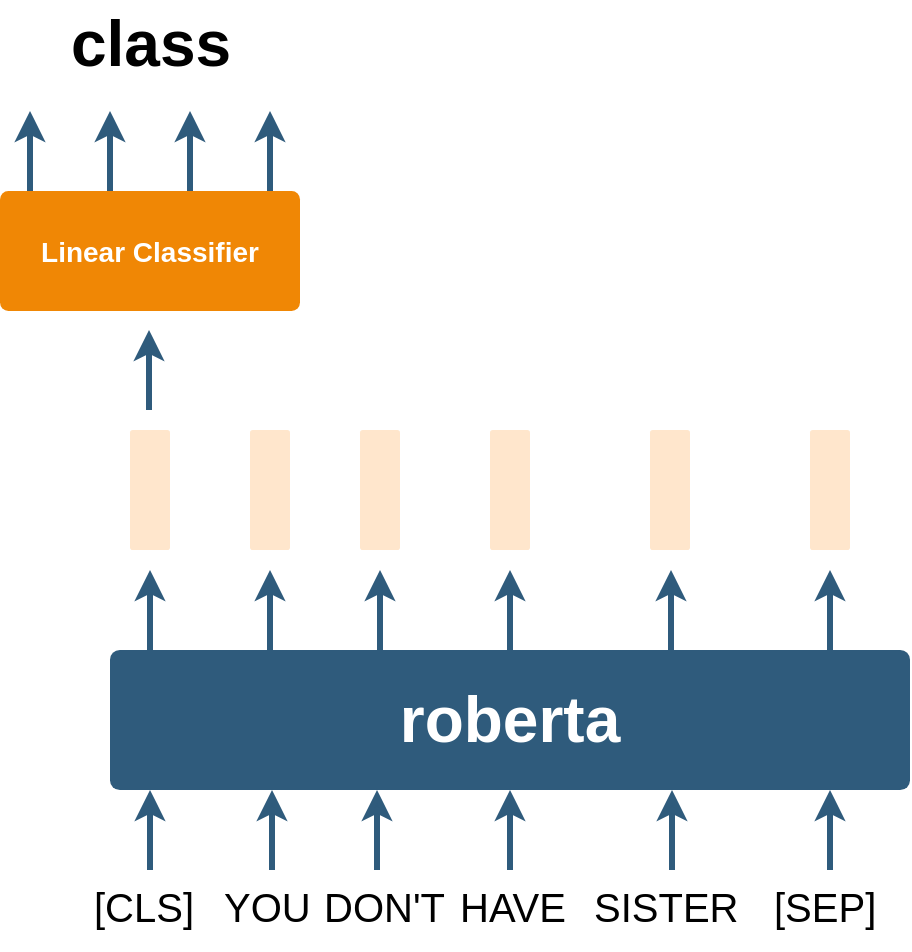 <mxfile version="12.0.3" type="device" pages="1"><diagram id="6a731a19-8d31-9384-78a2-239565b7b9f0" name="Page-1"><mxGraphModel dx="805" dy="399" grid="1" gridSize="10" guides="1" tooltips="1" connect="1" arrows="1" fold="1" page="1" pageScale="1" pageWidth="1169" pageHeight="827" background="#ffffff" math="0" shadow="0"><root><mxCell id="0"/><mxCell id="1" parent="0"/><mxCell id="1749" value="&lt;span style=&quot;font-size: 32px&quot;&gt;roberta&lt;/span&gt;" style="rounded=1;whiteSpace=wrap;html=1;shadow=0;labelBackgroundColor=none;strokeColor=none;strokeWidth=3;fillColor=#2F5B7C;fontFamily=Helvetica;fontSize=16;fontColor=#FFFFFF;align=center;fontStyle=1;spacing=5;arcSize=7;perimeterSpacing=2;" parent="1" vertex="1"><mxGeometry x="360" y="370" width="400" height="70" as="geometry"/></mxCell><mxCell id="1764" value="Linear Classifier" style="rounded=1;whiteSpace=wrap;html=1;shadow=0;labelBackgroundColor=none;strokeColor=none;strokeWidth=3;fillColor=#F08705;fontFamily=Helvetica;fontSize=14;fontColor=#FFFFFF;align=center;spacing=5;fontStyle=1;arcSize=7;perimeterSpacing=2;" parent="1" vertex="1"><mxGeometry x="305" y="140.5" width="150" height="60" as="geometry"/></mxCell><mxCell id="VojcA9DtmpKkevzZSwcA-1779" value="&lt;font style=&quot;font-size: 20px&quot;&gt;[CLS]&lt;/font&gt;" style="text;html=1;" vertex="1" parent="1"><mxGeometry x="350" y="480" width="60" height="40" as="geometry"/></mxCell><mxCell id="VojcA9DtmpKkevzZSwcA-1783" value="&lt;font style=&quot;font-size: 20px&quot;&gt;YOU&lt;/font&gt;" style="text;html=1;" vertex="1" parent="1"><mxGeometry x="415" y="480" width="50" height="40" as="geometry"/></mxCell><mxCell id="VojcA9DtmpKkevzZSwcA-1784" value="&lt;font style=&quot;font-size: 20px&quot;&gt;DON'T&lt;/font&gt;" style="text;html=1;" vertex="1" parent="1"><mxGeometry x="465" y="480" width="70" height="40" as="geometry"/></mxCell><mxCell id="VojcA9DtmpKkevzZSwcA-1785" value="&lt;font style=&quot;font-size: 20px&quot;&gt;HAVE&lt;/font&gt;" style="text;html=1;" vertex="1" parent="1"><mxGeometry x="532.5" y="480" width="55" height="40" as="geometry"/></mxCell><mxCell id="VojcA9DtmpKkevzZSwcA-1789" value="" style="edgeStyle=none;rounded=0;jumpStyle=none;html=1;shadow=0;labelBackgroundColor=none;startArrow=none;startFill=0;endArrow=classic;endFill=1;jettySize=auto;orthogonalLoop=1;strokeColor=#2F5B7C;strokeWidth=3;fontFamily=Helvetica;fontSize=16;fontColor=#23445D;spacing=5;" edge="1" parent="1"><mxGeometry relative="1" as="geometry"><mxPoint x="380" y="469" as="sourcePoint"/><mxPoint x="380" y="440" as="targetPoint"/><Array as="points"><mxPoint x="380" y="480"/><mxPoint x="380" y="469"/></Array></mxGeometry></mxCell><mxCell id="VojcA9DtmpKkevzZSwcA-1792" value="" style="edgeStyle=none;rounded=0;jumpStyle=none;html=1;shadow=0;labelBackgroundColor=none;startArrow=none;startFill=0;endArrow=classic;endFill=1;jettySize=auto;orthogonalLoop=1;strokeColor=#2F5B7C;strokeWidth=3;fontFamily=Helvetica;fontSize=16;fontColor=#23445D;spacing=5;" edge="1" parent="1"><mxGeometry relative="1" as="geometry"><mxPoint x="441" y="469" as="sourcePoint"/><mxPoint x="441" y="440" as="targetPoint"/><Array as="points"><mxPoint x="441" y="480"/><mxPoint x="441" y="469"/></Array></mxGeometry></mxCell><mxCell id="VojcA9DtmpKkevzZSwcA-1793" value="" style="edgeStyle=none;rounded=0;jumpStyle=none;html=1;shadow=0;labelBackgroundColor=none;startArrow=none;startFill=0;endArrow=classic;endFill=1;jettySize=auto;orthogonalLoop=1;strokeColor=#2F5B7C;strokeWidth=3;fontFamily=Helvetica;fontSize=16;fontColor=#23445D;spacing=5;" edge="1" parent="1"><mxGeometry relative="1" as="geometry"><mxPoint x="493.5" y="469" as="sourcePoint"/><mxPoint x="493.5" y="440" as="targetPoint"/><Array as="points"><mxPoint x="493.5" y="480"/><mxPoint x="493.5" y="469"/></Array></mxGeometry></mxCell><mxCell id="VojcA9DtmpKkevzZSwcA-1794" value="" style="edgeStyle=none;rounded=0;jumpStyle=none;html=1;shadow=0;labelBackgroundColor=none;startArrow=none;startFill=0;endArrow=classic;endFill=1;jettySize=auto;orthogonalLoop=1;strokeColor=#2F5B7C;strokeWidth=3;fontFamily=Helvetica;fontSize=16;fontColor=#23445D;spacing=5;" edge="1" parent="1"><mxGeometry relative="1" as="geometry"><mxPoint x="560" y="469" as="sourcePoint"/><mxPoint x="560" y="440" as="targetPoint"/><Array as="points"><mxPoint x="560" y="480"/><mxPoint x="560" y="469"/></Array></mxGeometry></mxCell><mxCell id="VojcA9DtmpKkevzZSwcA-1795" value="" style="edgeStyle=none;rounded=0;jumpStyle=none;html=1;shadow=0;labelBackgroundColor=none;startArrow=none;startFill=0;endArrow=classic;endFill=1;jettySize=auto;orthogonalLoop=1;strokeColor=#2F5B7C;strokeWidth=3;fontFamily=Helvetica;fontSize=16;fontColor=#23445D;spacing=5;" edge="1" parent="1"><mxGeometry relative="1" as="geometry"><mxPoint x="641" y="469" as="sourcePoint"/><mxPoint x="641" y="440" as="targetPoint"/><Array as="points"><mxPoint x="641" y="480"/><mxPoint x="641" y="469"/></Array></mxGeometry></mxCell><mxCell id="VojcA9DtmpKkevzZSwcA-1797" value="" style="edgeStyle=none;rounded=0;jumpStyle=none;html=1;shadow=0;labelBackgroundColor=none;startArrow=none;startFill=0;endArrow=classic;endFill=1;jettySize=auto;orthogonalLoop=1;strokeColor=#2F5B7C;strokeWidth=3;fontFamily=Helvetica;fontSize=16;fontColor=#23445D;spacing=5;" edge="1" parent="1"><mxGeometry relative="1" as="geometry"><mxPoint x="720" y="469" as="sourcePoint"/><mxPoint x="720" y="440" as="targetPoint"/><Array as="points"><mxPoint x="720" y="480"/><mxPoint x="720" y="469"/></Array></mxGeometry></mxCell><mxCell id="VojcA9DtmpKkevzZSwcA-1798" value="" style="rounded=1;whiteSpace=wrap;html=1;shadow=0;labelBackgroundColor=none;strokeWidth=3;fontFamily=Helvetica;fontSize=14;align=center;spacing=5;arcSize=7;perimeterSpacing=2;fillColor=#ffe6cc;strokeColor=none;" vertex="1" parent="1"><mxGeometry x="370" y="260" width="20" height="60" as="geometry"/></mxCell><mxCell id="VojcA9DtmpKkevzZSwcA-1799" value="" style="edgeStyle=none;rounded=0;jumpStyle=none;html=1;shadow=0;labelBackgroundColor=none;startArrow=none;startFill=0;endArrow=classic;endFill=1;jettySize=auto;orthogonalLoop=1;strokeColor=#2F5B7C;strokeWidth=3;fontFamily=Helvetica;fontSize=16;fontColor=#23445D;spacing=5;" edge="1" parent="1"><mxGeometry relative="1" as="geometry"><mxPoint x="380" y="359.0" as="sourcePoint"/><mxPoint x="380" y="330" as="targetPoint"/><Array as="points"><mxPoint x="380" y="370"/><mxPoint x="380" y="359"/></Array></mxGeometry></mxCell><mxCell id="VojcA9DtmpKkevzZSwcA-1800" value="" style="edgeStyle=none;rounded=0;jumpStyle=none;html=1;shadow=0;labelBackgroundColor=none;startArrow=none;startFill=0;endArrow=classic;endFill=1;jettySize=auto;orthogonalLoop=1;strokeColor=#2F5B7C;strokeWidth=3;fontFamily=Helvetica;fontSize=16;fontColor=#23445D;spacing=5;" edge="1" parent="1"><mxGeometry relative="1" as="geometry"><mxPoint x="440" y="359.0" as="sourcePoint"/><mxPoint x="440" y="330" as="targetPoint"/><Array as="points"><mxPoint x="440" y="370"/><mxPoint x="440" y="359"/></Array></mxGeometry></mxCell><mxCell id="VojcA9DtmpKkevzZSwcA-1801" value="" style="edgeStyle=none;rounded=0;jumpStyle=none;html=1;shadow=0;labelBackgroundColor=none;startArrow=none;startFill=0;endArrow=classic;endFill=1;jettySize=auto;orthogonalLoop=1;strokeColor=#2F5B7C;strokeWidth=3;fontFamily=Helvetica;fontSize=16;fontColor=#23445D;spacing=5;" edge="1" parent="1"><mxGeometry relative="1" as="geometry"><mxPoint x="495" y="359.0" as="sourcePoint"/><mxPoint x="495" y="330" as="targetPoint"/><Array as="points"><mxPoint x="495" y="370"/><mxPoint x="495" y="359"/></Array></mxGeometry></mxCell><mxCell id="VojcA9DtmpKkevzZSwcA-1802" value="" style="edgeStyle=none;rounded=0;jumpStyle=none;html=1;shadow=0;labelBackgroundColor=none;startArrow=none;startFill=0;endArrow=classic;endFill=1;jettySize=auto;orthogonalLoop=1;strokeColor=#2F5B7C;strokeWidth=3;fontFamily=Helvetica;fontSize=16;fontColor=#23445D;spacing=5;" edge="1" parent="1"><mxGeometry relative="1" as="geometry"><mxPoint x="560" y="359.0" as="sourcePoint"/><mxPoint x="560" y="330" as="targetPoint"/><Array as="points"><mxPoint x="560" y="370"/><mxPoint x="560" y="359"/></Array></mxGeometry></mxCell><mxCell id="VojcA9DtmpKkevzZSwcA-1803" value="" style="edgeStyle=none;rounded=0;jumpStyle=none;html=1;shadow=0;labelBackgroundColor=none;startArrow=none;startFill=0;endArrow=classic;endFill=1;jettySize=auto;orthogonalLoop=1;strokeColor=#2F5B7C;strokeWidth=3;fontFamily=Helvetica;fontSize=16;fontColor=#23445D;spacing=5;" edge="1" parent="1"><mxGeometry relative="1" as="geometry"><mxPoint x="640.5" y="359.0" as="sourcePoint"/><mxPoint x="640.5" y="330" as="targetPoint"/><Array as="points"><mxPoint x="640.5" y="370"/><mxPoint x="640.5" y="359"/></Array></mxGeometry></mxCell><mxCell id="VojcA9DtmpKkevzZSwcA-1805" value="" style="edgeStyle=none;rounded=0;jumpStyle=none;html=1;shadow=0;labelBackgroundColor=none;startArrow=none;startFill=0;endArrow=classic;endFill=1;jettySize=auto;orthogonalLoop=1;strokeColor=#2F5B7C;strokeWidth=3;fontFamily=Helvetica;fontSize=16;fontColor=#23445D;spacing=5;" edge="1" parent="1"><mxGeometry relative="1" as="geometry"><mxPoint x="720" y="359.0" as="sourcePoint"/><mxPoint x="720" y="330" as="targetPoint"/><Array as="points"><mxPoint x="720" y="370"/><mxPoint x="720" y="359"/></Array></mxGeometry></mxCell><mxCell id="VojcA9DtmpKkevzZSwcA-1806" value="" style="rounded=1;whiteSpace=wrap;html=1;shadow=0;labelBackgroundColor=none;strokeColor=none;strokeWidth=3;fillColor=#ffe6cc;fontFamily=Helvetica;fontSize=14;align=center;spacing=5;arcSize=7;perimeterSpacing=2;" vertex="1" parent="1"><mxGeometry x="430" y="260" width="20" height="60" as="geometry"/></mxCell><mxCell id="VojcA9DtmpKkevzZSwcA-1807" value="" style="rounded=1;whiteSpace=wrap;html=1;shadow=0;labelBackgroundColor=none;strokeColor=none;strokeWidth=3;fillColor=#ffe6cc;fontFamily=Helvetica;fontSize=14;align=center;spacing=5;arcSize=7;perimeterSpacing=2;" vertex="1" parent="1"><mxGeometry x="485" y="260" width="20" height="60" as="geometry"/></mxCell><mxCell id="VojcA9DtmpKkevzZSwcA-1808" value="" style="rounded=1;whiteSpace=wrap;html=1;shadow=0;labelBackgroundColor=none;strokeColor=none;strokeWidth=3;fillColor=#ffe6cc;fontFamily=Helvetica;fontSize=14;align=center;spacing=5;arcSize=7;perimeterSpacing=2;" vertex="1" parent="1"><mxGeometry x="550" y="260" width="20" height="60" as="geometry"/></mxCell><mxCell id="VojcA9DtmpKkevzZSwcA-1809" value="" style="rounded=1;whiteSpace=wrap;html=1;shadow=0;labelBackgroundColor=none;strokeColor=none;strokeWidth=3;fillColor=#ffe6cc;fontFamily=Helvetica;fontSize=14;align=center;spacing=5;arcSize=7;perimeterSpacing=2;" vertex="1" parent="1"><mxGeometry x="630" y="260" width="20" height="60" as="geometry"/></mxCell><mxCell id="VojcA9DtmpKkevzZSwcA-1811" value="" style="rounded=1;whiteSpace=wrap;html=1;shadow=0;labelBackgroundColor=none;strokeColor=none;strokeWidth=3;fillColor=#ffe6cc;fontFamily=Helvetica;fontSize=14;align=center;spacing=5;arcSize=7;perimeterSpacing=2;" vertex="1" parent="1"><mxGeometry x="710" y="260" width="20" height="60" as="geometry"/></mxCell><mxCell id="VojcA9DtmpKkevzZSwcA-1812" value="" style="edgeStyle=none;rounded=0;jumpStyle=none;html=1;shadow=0;labelBackgroundColor=none;startArrow=none;startFill=0;endArrow=classic;endFill=1;jettySize=auto;orthogonalLoop=1;strokeColor=#2F5B7C;strokeWidth=3;fontFamily=Helvetica;fontSize=16;fontColor=#23445D;spacing=5;" edge="1" parent="1"><mxGeometry relative="1" as="geometry"><mxPoint x="379.5" y="239.0" as="sourcePoint"/><mxPoint x="379.5" y="210" as="targetPoint"/><Array as="points"><mxPoint x="379.5" y="250"/><mxPoint x="379.5" y="239"/></Array></mxGeometry></mxCell><mxCell id="VojcA9DtmpKkevzZSwcA-1813" value="" style="edgeStyle=none;rounded=0;jumpStyle=none;html=1;shadow=0;labelBackgroundColor=none;startArrow=none;startFill=0;endArrow=classic;endFill=1;jettySize=auto;orthogonalLoop=1;strokeColor=#2F5B7C;strokeWidth=3;fontFamily=Helvetica;fontSize=16;fontColor=#23445D;spacing=5;" edge="1" parent="1"><mxGeometry relative="1" as="geometry"><mxPoint x="320" y="129.5" as="sourcePoint"/><mxPoint x="320" y="100.5" as="targetPoint"/><Array as="points"><mxPoint x="320" y="140.5"/><mxPoint x="320" y="129.5"/></Array></mxGeometry></mxCell><mxCell id="VojcA9DtmpKkevzZSwcA-1814" value="" style="edgeStyle=none;rounded=0;jumpStyle=none;html=1;shadow=0;labelBackgroundColor=none;startArrow=none;startFill=0;endArrow=classic;endFill=1;jettySize=auto;orthogonalLoop=1;strokeColor=#2F5B7C;strokeWidth=3;fontFamily=Helvetica;fontSize=16;fontColor=#23445D;spacing=5;" edge="1" parent="1"><mxGeometry relative="1" as="geometry"><mxPoint x="360" y="129.5" as="sourcePoint"/><mxPoint x="360" y="100.5" as="targetPoint"/><Array as="points"><mxPoint x="360" y="140.5"/><mxPoint x="360" y="129.5"/></Array></mxGeometry></mxCell><mxCell id="VojcA9DtmpKkevzZSwcA-1815" value="" style="edgeStyle=none;rounded=0;jumpStyle=none;html=1;shadow=0;labelBackgroundColor=none;startArrow=none;startFill=0;endArrow=classic;endFill=1;jettySize=auto;orthogonalLoop=1;strokeColor=#2F5B7C;strokeWidth=3;fontFamily=Helvetica;fontSize=16;fontColor=#23445D;spacing=5;" edge="1" parent="1"><mxGeometry relative="1" as="geometry"><mxPoint x="400" y="129.5" as="sourcePoint"/><mxPoint x="400" y="100.5" as="targetPoint"/><Array as="points"><mxPoint x="400" y="140.5"/><mxPoint x="400" y="129.5"/></Array></mxGeometry></mxCell><mxCell id="VojcA9DtmpKkevzZSwcA-1816" value="" style="edgeStyle=none;rounded=0;jumpStyle=none;html=1;shadow=0;labelBackgroundColor=none;startArrow=none;startFill=0;endArrow=classic;endFill=1;jettySize=auto;orthogonalLoop=1;strokeColor=#2F5B7C;strokeWidth=3;fontFamily=Helvetica;fontSize=16;fontColor=#23445D;spacing=5;" edge="1" parent="1"><mxGeometry relative="1" as="geometry"><mxPoint x="440" y="129.5" as="sourcePoint"/><mxPoint x="440" y="100.5" as="targetPoint"/><Array as="points"><mxPoint x="440" y="140.5"/><mxPoint x="440" y="129.5"/></Array></mxGeometry></mxCell><mxCell id="VojcA9DtmpKkevzZSwcA-1817" value="&lt;b&gt;&lt;font style=&quot;font-size: 32px&quot;&gt;class&lt;/font&gt;&lt;/b&gt;" style="text;html=1;resizable=0;points=[];autosize=1;align=center;verticalAlign=top;spacingTop=-4;" vertex="1" parent="1"><mxGeometry x="330" y="45" width="100" height="20" as="geometry"/></mxCell><mxCell id="VojcA9DtmpKkevzZSwcA-1821" value="&lt;font style=&quot;font-size: 20px&quot;&gt;SISTER&lt;/font&gt;" style="text;html=1;" vertex="1" parent="1"><mxGeometry x="600" y="480" width="55" height="40" as="geometry"/></mxCell><mxCell id="VojcA9DtmpKkevzZSwcA-1822" value="&lt;font style=&quot;font-size: 20px&quot;&gt;[SEP]&lt;/font&gt;" style="text;html=1;" vertex="1" parent="1"><mxGeometry x="690" y="480" width="60" height="40" as="geometry"/></mxCell></root></mxGraphModel></diagram></mxfile>